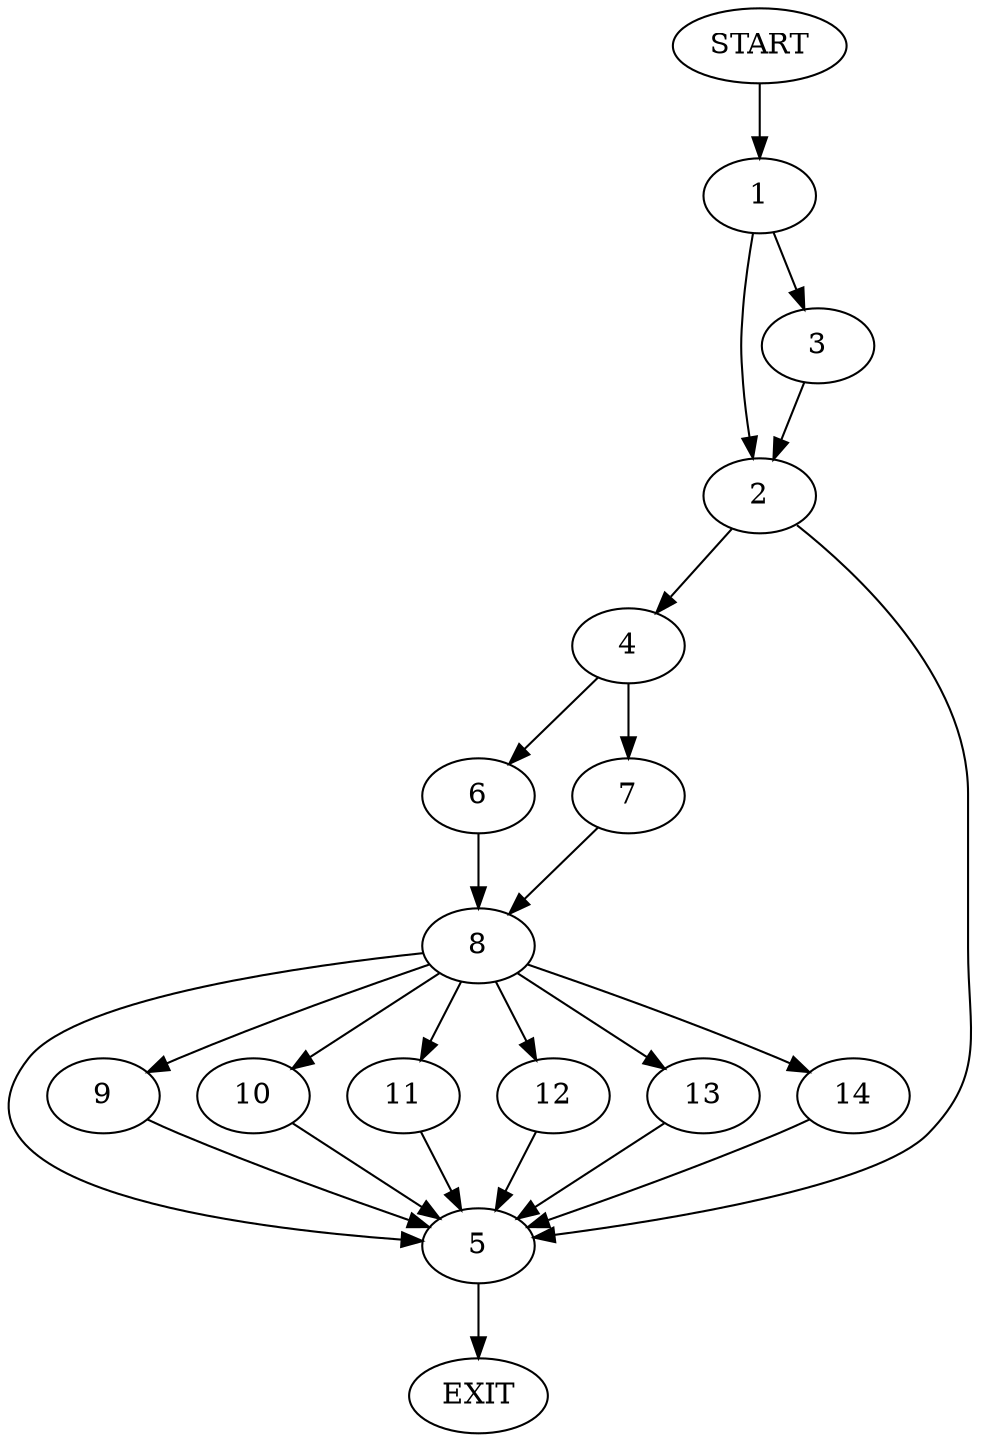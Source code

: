 digraph {
0 [label="START"]
15 [label="EXIT"]
0 -> 1
1 -> 2
1 -> 3
3 -> 2
2 -> 4
2 -> 5
4 -> 6
4 -> 7
5 -> 15
6 -> 8
7 -> 8
8 -> 9
8 -> 10
8 -> 11
8 -> 12
8 -> 13
8 -> 14
8 -> 5
12 -> 5
9 -> 5
11 -> 5
14 -> 5
10 -> 5
13 -> 5
}
